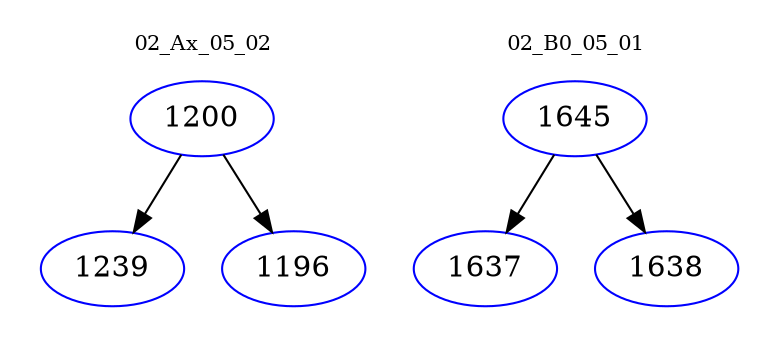 digraph{
subgraph cluster_0 {
color = white
label = "02_Ax_05_02";
fontsize=10;
T0_1200 [label="1200", color="blue"]
T0_1200 -> T0_1239 [color="black"]
T0_1239 [label="1239", color="blue"]
T0_1200 -> T0_1196 [color="black"]
T0_1196 [label="1196", color="blue"]
}
subgraph cluster_1 {
color = white
label = "02_B0_05_01";
fontsize=10;
T1_1645 [label="1645", color="blue"]
T1_1645 -> T1_1637 [color="black"]
T1_1637 [label="1637", color="blue"]
T1_1645 -> T1_1638 [color="black"]
T1_1638 [label="1638", color="blue"]
}
}
